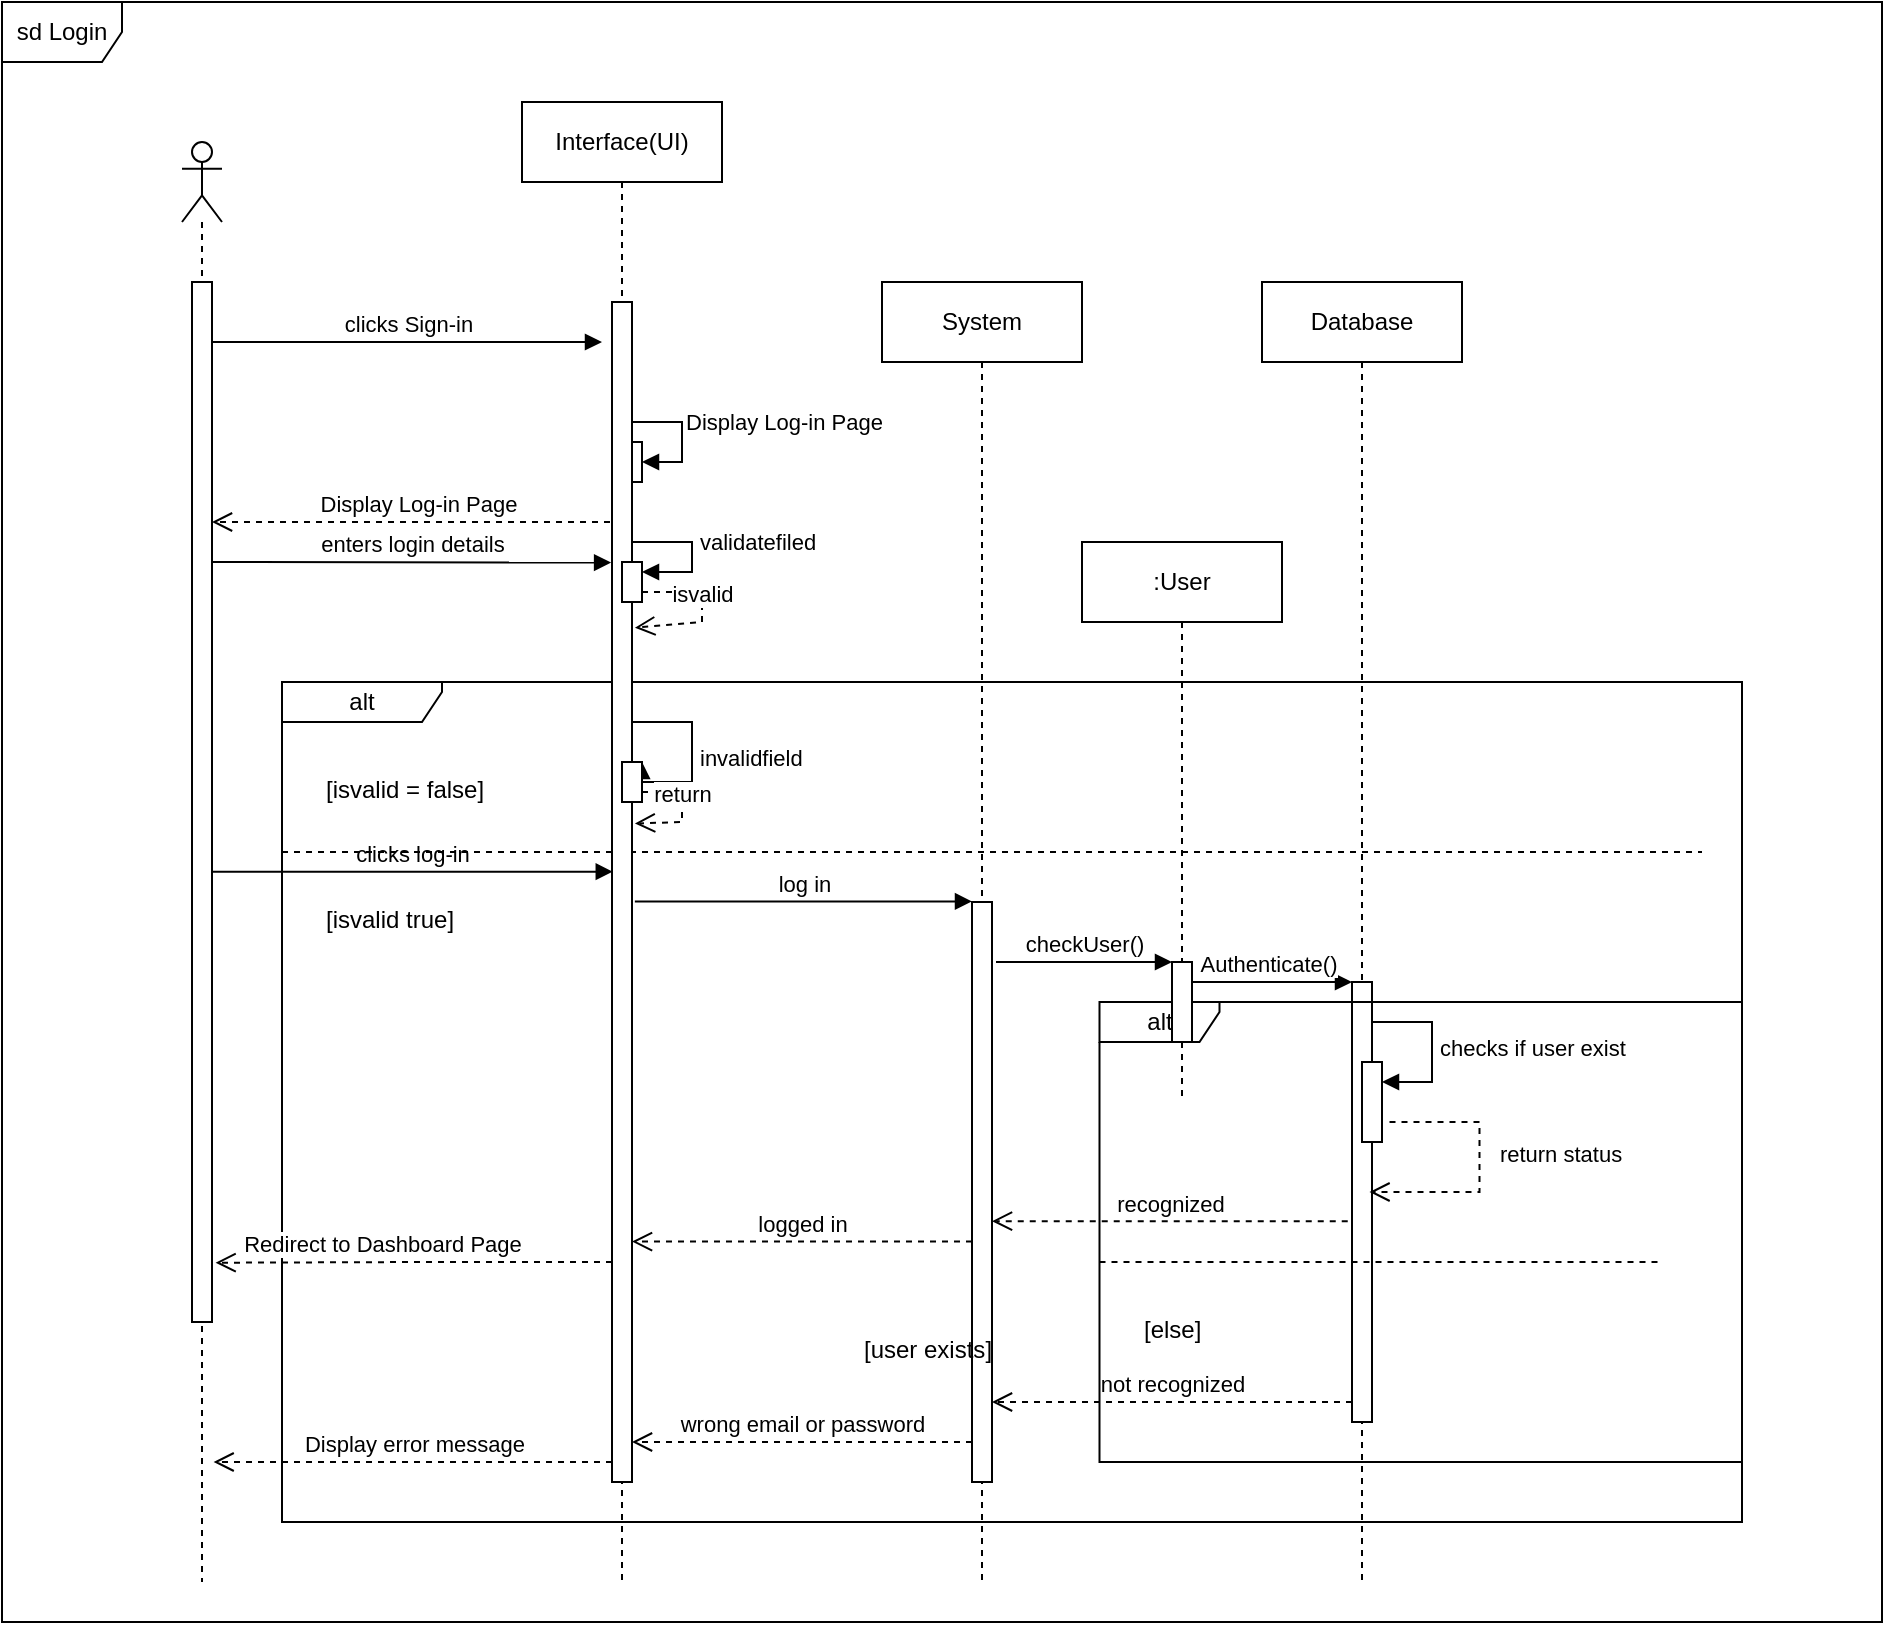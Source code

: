 <mxfile version="26.2.10">
  <diagram name="Page-1" id="2YBvvXClWsGukQMizWep">
    <mxGraphModel dx="2359" dy="1720" grid="1" gridSize="10" guides="1" tooltips="1" connect="1" arrows="1" fold="1" page="1" pageScale="1" pageWidth="850" pageHeight="1100" math="0" shadow="0">
      <root>
        <mxCell id="0" />
        <mxCell id="1" parent="0" />
        <mxCell id="aM9ryv3xv72pqoxQDRHE-1" value="System" style="shape=umlLifeline;perimeter=lifelinePerimeter;whiteSpace=wrap;html=1;container=0;dropTarget=0;collapsible=0;recursiveResize=0;outlineConnect=0;portConstraint=eastwest;newEdgeStyle={&quot;edgeStyle&quot;:&quot;elbowEdgeStyle&quot;,&quot;elbow&quot;:&quot;vertical&quot;,&quot;curved&quot;:0,&quot;rounded&quot;:0};strokeColor=#000000;" parent="1" vertex="1">
          <mxGeometry x="160" y="-80" width="100" height="650" as="geometry" />
        </mxCell>
        <mxCell id="aM9ryv3xv72pqoxQDRHE-2" value="" style="html=1;points=[];perimeter=orthogonalPerimeter;outlineConnect=0;targetShapes=umlLifeline;portConstraint=eastwest;newEdgeStyle={&quot;edgeStyle&quot;:&quot;elbowEdgeStyle&quot;,&quot;elbow&quot;:&quot;vertical&quot;,&quot;curved&quot;:0,&quot;rounded&quot;:0};strokeColor=#000000;fillColor=#FFFFFF;" parent="aM9ryv3xv72pqoxQDRHE-1" vertex="1">
          <mxGeometry x="45" y="310" width="10" height="290" as="geometry" />
        </mxCell>
        <mxCell id="aM9ryv3xv72pqoxQDRHE-5" value="Database" style="shape=umlLifeline;perimeter=lifelinePerimeter;whiteSpace=wrap;html=1;container=0;dropTarget=0;collapsible=0;recursiveResize=0;outlineConnect=0;portConstraint=eastwest;newEdgeStyle={&quot;edgeStyle&quot;:&quot;elbowEdgeStyle&quot;,&quot;elbow&quot;:&quot;vertical&quot;,&quot;curved&quot;:0,&quot;rounded&quot;:0};" parent="1" vertex="1">
          <mxGeometry x="350" y="-80" width="100" height="650" as="geometry" />
        </mxCell>
        <mxCell id="aM9ryv3xv72pqoxQDRHE-6" value="" style="html=1;points=[];perimeter=orthogonalPerimeter;outlineConnect=0;targetShapes=umlLifeline;portConstraint=eastwest;newEdgeStyle={&quot;edgeStyle&quot;:&quot;elbowEdgeStyle&quot;,&quot;elbow&quot;:&quot;vertical&quot;,&quot;curved&quot;:0,&quot;rounded&quot;:0};fillColor=#FFFFFF;" parent="aM9ryv3xv72pqoxQDRHE-5" vertex="1">
          <mxGeometry x="45" y="350" width="10" height="220" as="geometry" />
        </mxCell>
        <mxCell id="lfCmvOFRKrTYo205tbFT-2" value="" style="shape=umlLifeline;perimeter=lifelinePerimeter;whiteSpace=wrap;html=1;container=1;dropTarget=0;collapsible=0;recursiveResize=0;outlineConnect=0;portConstraint=eastwest;newEdgeStyle={&quot;curved&quot;:0,&quot;rounded&quot;:0};participant=umlActor;" vertex="1" parent="1">
          <mxGeometry x="-190" y="-150" width="20" height="720" as="geometry" />
        </mxCell>
        <mxCell id="lfCmvOFRKrTYo205tbFT-4" value="" style="html=1;points=[[0,0,0,0,5],[0,1,0,0,-5],[1,0,0,0,5],[1,1,0,0,-5]];perimeter=orthogonalPerimeter;outlineConnect=0;targetShapes=umlLifeline;portConstraint=eastwest;newEdgeStyle={&quot;curved&quot;:0,&quot;rounded&quot;:0};fillColor=#FFFFFF;" vertex="1" parent="lfCmvOFRKrTYo205tbFT-2">
          <mxGeometry x="5" y="70" width="10" height="520" as="geometry" />
        </mxCell>
        <mxCell id="lfCmvOFRKrTYo205tbFT-3" value="sd Login" style="shape=umlFrame;whiteSpace=wrap;html=1;pointerEvents=0;" vertex="1" parent="1">
          <mxGeometry x="-280" y="-220" width="940" height="810" as="geometry" />
        </mxCell>
        <mxCell id="lfCmvOFRKrTYo205tbFT-13" value="clicks Sign-in" style="html=1;verticalAlign=bottom;endArrow=block;curved=0;rounded=0;" edge="1" parent="1">
          <mxGeometry width="80" relative="1" as="geometry">
            <mxPoint x="-175" y="-50" as="sourcePoint" />
            <mxPoint x="20.0" y="-50" as="targetPoint" />
            <Array as="points" />
            <mxPoint as="offset" />
          </mxGeometry>
        </mxCell>
        <mxCell id="lfCmvOFRKrTYo205tbFT-14" value="Display Log-in Page" style="html=1;verticalAlign=bottom;endArrow=open;dashed=1;endSize=8;curved=0;rounded=0;" edge="1" parent="1" target="lfCmvOFRKrTYo205tbFT-4">
          <mxGeometry relative="1" as="geometry">
            <mxPoint x="30" y="40" as="sourcePoint" />
            <mxPoint x="-170" y="40" as="targetPoint" />
          </mxGeometry>
        </mxCell>
        <mxCell id="lfCmvOFRKrTYo205tbFT-15" value="enters login details" style="html=1;verticalAlign=bottom;endArrow=block;curved=0;rounded=0;entryX=-0.045;entryY=0.333;entryDx=0;entryDy=0;entryPerimeter=0;exitX=1.011;exitY=0.332;exitDx=0;exitDy=0;exitPerimeter=0;" edge="1" parent="1">
          <mxGeometry width="80" relative="1" as="geometry">
            <mxPoint x="-174.89" y="60.0" as="sourcePoint" />
            <mxPoint x="24.55" y="60.29" as="targetPoint" />
          </mxGeometry>
        </mxCell>
        <mxCell id="lfCmvOFRKrTYo205tbFT-17" value="checkUser()" style="html=1;verticalAlign=bottom;endArrow=block;curved=0;rounded=0;" edge="1" parent="1" target="lfCmvOFRKrTYo205tbFT-103">
          <mxGeometry x="-0.002" width="80" relative="1" as="geometry">
            <mxPoint x="217" y="260" as="sourcePoint" />
            <mxPoint x="300" y="260" as="targetPoint" />
            <mxPoint as="offset" />
          </mxGeometry>
        </mxCell>
        <mxCell id="lfCmvOFRKrTYo205tbFT-21" value="recognized" style="html=1;verticalAlign=bottom;endArrow=open;dashed=1;endSize=8;curved=0;rounded=0;exitX=-0.213;exitY=0.9;exitDx=0;exitDy=0;exitPerimeter=0;" edge="1" parent="1">
          <mxGeometry relative="1" as="geometry">
            <mxPoint x="392.87" y="389.58" as="sourcePoint" />
            <mxPoint x="215" y="389.58" as="targetPoint" />
          </mxGeometry>
        </mxCell>
        <mxCell id="lfCmvOFRKrTYo205tbFT-23" value="Interface(UI)" style="shape=umlLifeline;perimeter=lifelinePerimeter;whiteSpace=wrap;html=1;container=0;dropTarget=0;collapsible=0;recursiveResize=0;outlineConnect=0;portConstraint=eastwest;newEdgeStyle={&quot;curved&quot;:0,&quot;rounded&quot;:0};" vertex="1" parent="1">
          <mxGeometry x="-20" y="-170" width="100" height="740" as="geometry" />
        </mxCell>
        <mxCell id="lfCmvOFRKrTYo205tbFT-101" value="Display Log-in Page" style="html=1;align=left;spacingLeft=2;endArrow=block;rounded=0;edgeStyle=orthogonalEdgeStyle;curved=0;rounded=0;" edge="1" target="lfCmvOFRKrTYo205tbFT-100" parent="lfCmvOFRKrTYo205tbFT-23">
          <mxGeometry relative="1" as="geometry">
            <mxPoint x="55" y="140" as="sourcePoint" />
            <Array as="points">
              <mxPoint x="55" y="160" />
              <mxPoint x="80" y="160" />
              <mxPoint x="80" y="180" />
            </Array>
          </mxGeometry>
        </mxCell>
        <mxCell id="lfCmvOFRKrTYo205tbFT-100" value="" style="html=1;points=[[0,0,0,0,5],[0,1,0,0,-5],[1,0,0,0,5],[1,1,0,0,-5]];perimeter=orthogonalPerimeter;outlineConnect=0;targetShapes=umlLifeline;portConstraint=eastwest;newEdgeStyle={&quot;curved&quot;:0,&quot;rounded&quot;:0};" vertex="1" parent="lfCmvOFRKrTYo205tbFT-23">
          <mxGeometry x="50" y="170" width="10" height="20" as="geometry" />
        </mxCell>
        <mxCell id="lfCmvOFRKrTYo205tbFT-27" value="clicks log-in" style="html=1;verticalAlign=bottom;endArrow=block;curved=0;rounded=0;entryX=0.039;entryY=0.353;entryDx=0;entryDy=0;entryPerimeter=0;" edge="1" parent="1">
          <mxGeometry width="80" relative="1" as="geometry">
            <mxPoint x="-175" y="214.84" as="sourcePoint" />
            <mxPoint x="25.39" y="214.84" as="targetPoint" />
          </mxGeometry>
        </mxCell>
        <mxCell id="lfCmvOFRKrTYo205tbFT-28" value="log in" style="html=1;verticalAlign=bottom;endArrow=block;curved=0;rounded=0;exitX=1.143;exitY=0.356;exitDx=0;exitDy=0;exitPerimeter=0;" edge="1" parent="1">
          <mxGeometry width="80" relative="1" as="geometry">
            <mxPoint x="36.43" y="229.71" as="sourcePoint" />
            <mxPoint x="205" y="229.71" as="targetPoint" />
          </mxGeometry>
        </mxCell>
        <mxCell id="lfCmvOFRKrTYo205tbFT-31" value="logged in" style="html=1;verticalAlign=bottom;endArrow=open;dashed=1;endSize=8;curved=0;rounded=0;" edge="1" parent="1">
          <mxGeometry relative="1" as="geometry">
            <mxPoint x="205" y="399.76" as="sourcePoint" />
            <mxPoint x="35" y="399.76" as="targetPoint" />
            <mxPoint as="offset" />
          </mxGeometry>
        </mxCell>
        <mxCell id="lfCmvOFRKrTYo205tbFT-34" value="" style="html=1;points=[[0,0,0,0,5],[0,1,0,0,-5],[1,0,0,0,5],[1,1,0,0,-5]];perimeter=orthogonalPerimeter;outlineConnect=0;targetShapes=umlLifeline;portConstraint=eastwest;newEdgeStyle={&quot;curved&quot;:0,&quot;rounded&quot;:0};fillColor=#FFFFFF;" vertex="1" parent="1">
          <mxGeometry x="400" y="310" width="10" height="40" as="geometry" />
        </mxCell>
        <mxCell id="lfCmvOFRKrTYo205tbFT-35" value="checks if user exist" style="html=1;align=left;spacingLeft=2;endArrow=block;rounded=0;edgeStyle=orthogonalEdgeStyle;curved=0;rounded=0;" edge="1" target="lfCmvOFRKrTYo205tbFT-34" parent="1">
          <mxGeometry relative="1" as="geometry">
            <mxPoint x="405" y="290" as="sourcePoint" />
            <Array as="points">
              <mxPoint x="435" y="320" />
            </Array>
          </mxGeometry>
        </mxCell>
        <mxCell id="lfCmvOFRKrTYo205tbFT-37" value="not recognized" style="html=1;verticalAlign=bottom;endArrow=open;dashed=1;endSize=8;curved=0;rounded=0;" edge="1" parent="1">
          <mxGeometry relative="1" as="geometry">
            <mxPoint x="395" y="480" as="sourcePoint" />
            <mxPoint x="215" y="480" as="targetPoint" />
          </mxGeometry>
        </mxCell>
        <mxCell id="lfCmvOFRKrTYo205tbFT-38" value="wrong email or password" style="html=1;verticalAlign=bottom;endArrow=open;dashed=1;endSize=8;curved=0;rounded=0;" edge="1" parent="1">
          <mxGeometry relative="1" as="geometry">
            <mxPoint x="205" y="500" as="sourcePoint" />
            <mxPoint x="35" y="500" as="targetPoint" />
            <mxPoint as="offset" />
          </mxGeometry>
        </mxCell>
        <mxCell id="lfCmvOFRKrTYo205tbFT-55" value="alt" style="shape=umlFrame;whiteSpace=wrap;html=1;pointerEvents=0;recursiveResize=0;container=1;collapsible=0;width=80;height=20;" vertex="1" parent="1">
          <mxGeometry x="-140" y="120" width="730" height="420" as="geometry" />
        </mxCell>
        <mxCell id="lfCmvOFRKrTYo205tbFT-56" value="[isvalid = false]" style="text;html=1;" vertex="1" parent="lfCmvOFRKrTYo205tbFT-55">
          <mxGeometry width="100" height="20" relative="1" as="geometry">
            <mxPoint x="20" y="40" as="offset" />
          </mxGeometry>
        </mxCell>
        <mxCell id="lfCmvOFRKrTYo205tbFT-57" value="[isvalid true]" style="line;strokeWidth=1;dashed=1;labelPosition=center;verticalLabelPosition=bottom;align=left;verticalAlign=top;spacingLeft=20;spacingTop=15;html=1;whiteSpace=wrap;" vertex="1" parent="lfCmvOFRKrTYo205tbFT-55">
          <mxGeometry y="80" width="710" height="10" as="geometry" />
        </mxCell>
        <mxCell id="lfCmvOFRKrTYo205tbFT-22" value="Display error message" style="html=1;verticalAlign=bottom;endArrow=open;dashed=1;endSize=8;curved=0;rounded=0;entryX=1.08;entryY=0.916;entryDx=0;entryDy=0;entryPerimeter=0;" edge="1" parent="lfCmvOFRKrTYo205tbFT-55">
          <mxGeometry x="-0.003" relative="1" as="geometry">
            <mxPoint x="165" y="390.0" as="sourcePoint" />
            <mxPoint x="-34.2" y="390.0" as="targetPoint" />
            <mxPoint as="offset" />
          </mxGeometry>
        </mxCell>
        <mxCell id="lfCmvOFRKrTYo205tbFT-36" value="Redirect to Dashboard Page" style="html=1;verticalAlign=bottom;endArrow=open;dashed=1;endSize=8;curved=0;rounded=0;entryX=1.179;entryY=0.643;entryDx=0;entryDy=0;entryPerimeter=0;" edge="1" parent="lfCmvOFRKrTYo205tbFT-55">
          <mxGeometry x="0.16" relative="1" as="geometry">
            <mxPoint x="165" y="290" as="sourcePoint" />
            <mxPoint x="-33.21" y="290.36" as="targetPoint" />
            <Array as="points">
              <mxPoint x="70" y="290" />
            </Array>
            <mxPoint as="offset" />
          </mxGeometry>
        </mxCell>
        <mxCell id="lfCmvOFRKrTYo205tbFT-53" value="invalidfield" style="html=1;align=left;spacingLeft=2;endArrow=block;rounded=0;edgeStyle=orthogonalEdgeStyle;curved=0;rounded=0;" edge="1" parent="lfCmvOFRKrTYo205tbFT-55">
          <mxGeometry relative="1" as="geometry">
            <mxPoint x="175" y="20.0" as="sourcePoint" />
            <Array as="points">
              <mxPoint x="205" y="20" />
              <mxPoint x="205" y="50" />
              <mxPoint x="180" y="50" />
            </Array>
            <mxPoint x="180" y="40" as="targetPoint" />
          </mxGeometry>
        </mxCell>
        <mxCell id="lfCmvOFRKrTYo205tbFT-104" value="Authenticate()" style="html=1;verticalAlign=bottom;endArrow=block;curved=0;rounded=0;" edge="1" parent="lfCmvOFRKrTYo205tbFT-55" target="aM9ryv3xv72pqoxQDRHE-6">
          <mxGeometry width="80" relative="1" as="geometry">
            <mxPoint x="450" y="150" as="sourcePoint" />
            <mxPoint x="540" y="150" as="targetPoint" />
          </mxGeometry>
        </mxCell>
        <mxCell id="lfCmvOFRKrTYo205tbFT-40" value="alt" style="shape=umlFrame;whiteSpace=wrap;html=1;pointerEvents=0;recursiveResize=0;container=0;collapsible=0;width=60;height=20;" vertex="1" parent="lfCmvOFRKrTYo205tbFT-55">
          <mxGeometry x="408.75" y="160" width="321.25" height="230" as="geometry" />
        </mxCell>
        <mxCell id="lfCmvOFRKrTYo205tbFT-41" value="[user exists&lt;span style=&quot;background-color: transparent; color: light-dark(rgb(0, 0, 0), rgb(255, 255, 255));&quot;&gt;]&lt;/span&gt;" style="text;html=1;" vertex="1" parent="lfCmvOFRKrTYo205tbFT-55">
          <mxGeometry x="278.75" y="300" width="100" height="20" as="geometry">
            <mxPoint x="10" y="20" as="offset" />
          </mxGeometry>
        </mxCell>
        <mxCell id="lfCmvOFRKrTYo205tbFT-42" value="[else&lt;span style=&quot;background-color: light-dark(#ffffff, var(--ge-dark-color, #121212)); color: light-dark(rgb(0, 0, 0), rgb(255, 255, 255));&quot;&gt;]&lt;/span&gt;" style="line;strokeWidth=1;dashed=1;labelPosition=center;verticalLabelPosition=bottom;align=left;verticalAlign=top;spacingLeft=20;spacingTop=15;html=1;whiteSpace=wrap;" vertex="1" parent="lfCmvOFRKrTYo205tbFT-55">
          <mxGeometry x="408.75" y="285" width="280" height="10" as="geometry" />
        </mxCell>
        <mxCell id="lfCmvOFRKrTYo205tbFT-20" value="return status" style="html=1;verticalAlign=bottom;endArrow=open;dashed=1;endSize=8;curved=0;rounded=0;exitX=1;exitY=1;exitDx=0;exitDy=-5;exitPerimeter=0;" edge="1" parent="lfCmvOFRKrTYo205tbFT-55">
          <mxGeometry x="0.037" y="40" relative="1" as="geometry">
            <mxPoint x="553.75" y="220.0" as="sourcePoint" />
            <mxPoint x="543.75" y="255" as="targetPoint" />
            <Array as="points">
              <mxPoint x="598.75" y="220" />
              <mxPoint x="598.75" y="255" />
              <mxPoint x="578.75" y="255" />
            </Array>
            <mxPoint as="offset" />
          </mxGeometry>
        </mxCell>
        <mxCell id="lfCmvOFRKrTYo205tbFT-24" value="" style="html=1;points=[[0,0,0,0,5],[0,1,0,0,-5],[1,0,0,0,5],[1,1,0,0,-5]];perimeter=orthogonalPerimeter;outlineConnect=0;targetShapes=umlLifeline;portConstraint=eastwest;newEdgeStyle={&quot;curved&quot;:0,&quot;rounded&quot;:0};fillColor=#FFFFFF;" vertex="1" parent="1">
          <mxGeometry x="25" y="-70" width="10" height="590" as="geometry" />
        </mxCell>
        <mxCell id="lfCmvOFRKrTYo205tbFT-49" value="validatefiled" style="html=1;align=left;spacingLeft=2;endArrow=block;rounded=0;edgeStyle=orthogonalEdgeStyle;curved=0;rounded=0;entryX=1;entryY=0;entryDx=0;entryDy=5;entryPerimeter=0;" edge="1" target="lfCmvOFRKrTYo205tbFT-48" parent="1" source="lfCmvOFRKrTYo205tbFT-48">
          <mxGeometry relative="1" as="geometry">
            <mxPoint x="35" y="30" as="sourcePoint" />
            <Array as="points">
              <mxPoint x="35" y="50" />
              <mxPoint x="65" y="50" />
              <mxPoint x="65" y="65" />
            </Array>
            <mxPoint x="40" y="60" as="targetPoint" />
          </mxGeometry>
        </mxCell>
        <mxCell id="lfCmvOFRKrTYo205tbFT-48" value="" style="html=1;points=[[0,0,0,0,5],[0,1,0,0,-5],[1,0,0,0,5],[1,1,0,0,-5]];perimeter=orthogonalPerimeter;outlineConnect=0;targetShapes=umlLifeline;portConstraint=eastwest;newEdgeStyle={&quot;curved&quot;:0,&quot;rounded&quot;:0};" vertex="1" parent="1">
          <mxGeometry x="30" y="60" width="10" height="20" as="geometry" />
        </mxCell>
        <mxCell id="lfCmvOFRKrTYo205tbFT-51" value="isvalid" style="html=1;verticalAlign=bottom;endArrow=open;dashed=1;endSize=8;curved=0;rounded=0;exitX=1;exitY=1;exitDx=0;exitDy=-5;exitPerimeter=0;entryX=1.147;entryY=0.276;entryDx=0;entryDy=0;entryPerimeter=0;" edge="1" parent="1" source="lfCmvOFRKrTYo205tbFT-48" target="lfCmvOFRKrTYo205tbFT-24">
          <mxGeometry relative="1" as="geometry">
            <mxPoint x="180" y="170" as="sourcePoint" />
            <mxPoint x="100" y="170" as="targetPoint" />
            <Array as="points">
              <mxPoint x="70" y="75" />
              <mxPoint x="70" y="90" />
            </Array>
          </mxGeometry>
        </mxCell>
        <mxCell id="lfCmvOFRKrTYo205tbFT-52" value="" style="html=1;points=[[0,0,0,0,5],[0,1,0,0,-5],[1,0,0,0,5],[1,1,0,0,-5]];perimeter=orthogonalPerimeter;outlineConnect=0;targetShapes=umlLifeline;portConstraint=eastwest;newEdgeStyle={&quot;curved&quot;:0,&quot;rounded&quot;:0};" vertex="1" parent="1">
          <mxGeometry x="30" y="160" width="10" height="20" as="geometry" />
        </mxCell>
        <mxCell id="lfCmvOFRKrTYo205tbFT-54" value="return" style="html=1;verticalAlign=bottom;endArrow=open;dashed=1;endSize=8;curved=0;rounded=0;exitX=1;exitY=1;exitDx=0;exitDy=-5;exitPerimeter=0;entryX=1.147;entryY=0.442;entryDx=0;entryDy=0;entryPerimeter=0;" edge="1" parent="1" source="lfCmvOFRKrTYo205tbFT-52" target="lfCmvOFRKrTYo205tbFT-24">
          <mxGeometry relative="1" as="geometry">
            <mxPoint x="35" y="90" as="sourcePoint" />
            <mxPoint x="35" y="105" as="targetPoint" />
            <Array as="points">
              <mxPoint x="60" y="175" />
              <mxPoint x="60" y="190" />
            </Array>
          </mxGeometry>
        </mxCell>
        <mxCell id="lfCmvOFRKrTYo205tbFT-102" value=":User" style="shape=umlLifeline;perimeter=lifelinePerimeter;whiteSpace=wrap;html=1;container=1;dropTarget=0;collapsible=0;recursiveResize=0;outlineConnect=0;portConstraint=eastwest;newEdgeStyle={&quot;curved&quot;:0,&quot;rounded&quot;:0};" vertex="1" parent="1">
          <mxGeometry x="260" y="50" width="100" height="280" as="geometry" />
        </mxCell>
        <mxCell id="lfCmvOFRKrTYo205tbFT-103" value="" style="html=1;points=[[0,0,0,0,5],[0,1,0,0,-5],[1,0,0,0,5],[1,1,0,0,-5]];perimeter=orthogonalPerimeter;outlineConnect=0;targetShapes=umlLifeline;portConstraint=eastwest;newEdgeStyle={&quot;curved&quot;:0,&quot;rounded&quot;:0};" vertex="1" parent="lfCmvOFRKrTYo205tbFT-102">
          <mxGeometry x="45" y="210" width="10" height="40" as="geometry" />
        </mxCell>
      </root>
    </mxGraphModel>
  </diagram>
</mxfile>
